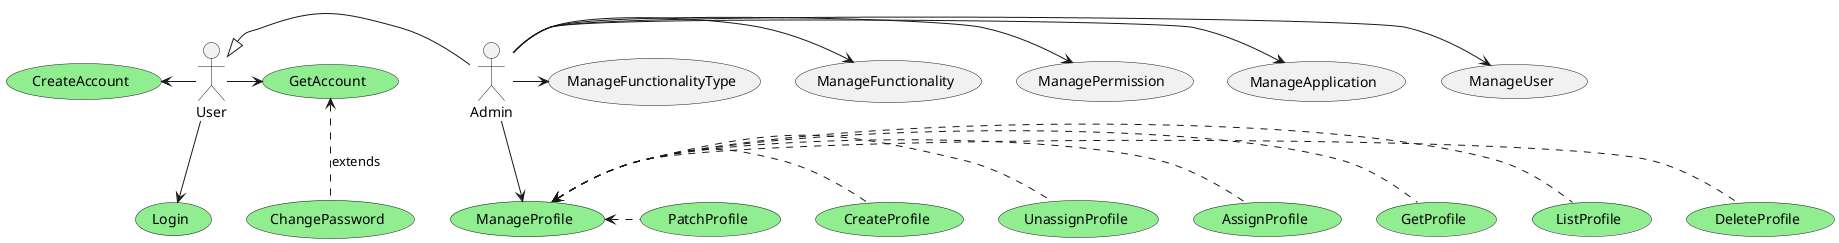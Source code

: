 @startuml Use Case

actor User
actor Admin

usecase CreateAccount #LightGreen
usecase Login #LightGreen
usecase GetAccount #LightGreen
usecase ChangePassword #LightGreen
usecase CreateProfile #LightGreen
usecase GetProfile #LightGreen
usecase PatchProfile #LightGreen
usecase ListProfile #LightGreen
usecase DeleteProfile #LightGreen
usecase AssignProfile #LightGreen
usecase UnassignProfile #LightGreen
usecase ManageProfile #LightGreen

User <|-r- Admin

User -l-> (CreateAccount) 
User -r-> (GetAccount)
(GetAccount) <.d. (ChangePassword) : extends
User -d-> (Login)

Admin --> (ManageProfile) 
(ManageProfile) <.r. (AssignProfile) 
(ManageProfile) <.r. (UnassignProfile) 
(ManageProfile) <.r. (CreateProfile) 
(ManageProfile) <.r. (PatchProfile) 
(ManageProfile) <.r. (DeleteProfile) 
(ManageProfile) <.r. (ListProfile) 
(ManageProfile) <.r. (GetProfile) 

Admin -r-> (ManageUser) 
Admin -r-> (ManageApplication) 
Admin -r-> (ManagePermission) 
Admin -r-> (ManageFunctionality) 
Admin -r-> (ManageFunctionalityType) 

@enduml